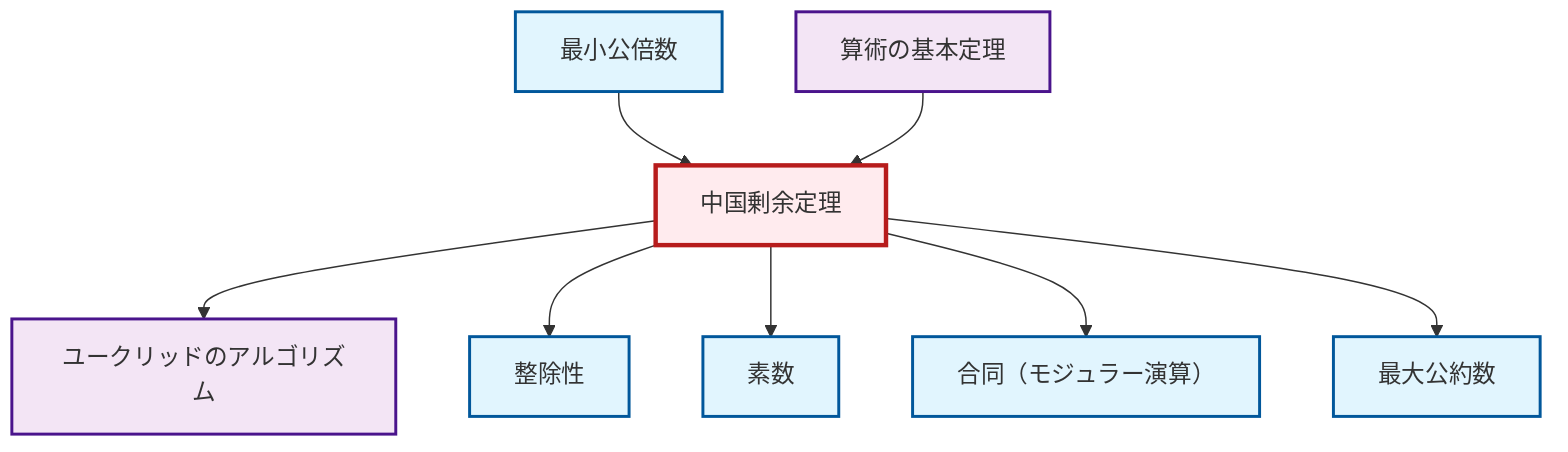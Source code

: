 graph TD
    classDef definition fill:#e1f5fe,stroke:#01579b,stroke-width:2px
    classDef theorem fill:#f3e5f5,stroke:#4a148c,stroke-width:2px
    classDef axiom fill:#fff3e0,stroke:#e65100,stroke-width:2px
    classDef example fill:#e8f5e9,stroke:#1b5e20,stroke-width:2px
    classDef current fill:#ffebee,stroke:#b71c1c,stroke-width:3px
    def-lcm["最小公倍数"]:::definition
    def-prime["素数"]:::definition
    thm-fundamental-arithmetic["算術の基本定理"]:::theorem
    thm-euclidean-algorithm["ユークリッドのアルゴリズム"]:::theorem
    def-congruence["合同（モジュラー演算）"]:::definition
    def-gcd["最大公約数"]:::definition
    def-divisibility["整除性"]:::definition
    thm-chinese-remainder["中国剰余定理"]:::theorem
    thm-chinese-remainder --> thm-euclidean-algorithm
    def-lcm --> thm-chinese-remainder
    thm-chinese-remainder --> def-divisibility
    thm-chinese-remainder --> def-prime
    thm-fundamental-arithmetic --> thm-chinese-remainder
    thm-chinese-remainder --> def-congruence
    thm-chinese-remainder --> def-gcd
    class thm-chinese-remainder current